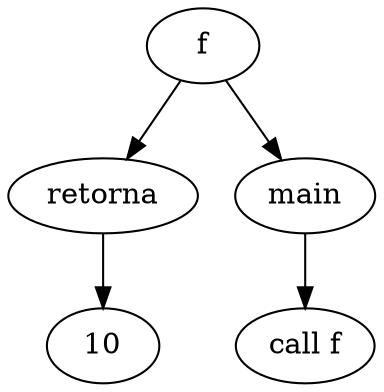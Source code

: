 digraph grafo {
  102460772619296 [ label="f" ];
  102460772619296 -> 102460772619968;
  102460772619968 [ label="retorna" ];
  102460772619968 -> 102460772619888;
  102460772619888 [ label="10" ];
  102460772619296 -> 102460772620048;
  102460772620048 [ label="main" ];
  102460772620048 -> 102460772620352;
  102460772620352 [ label="call f" ];
}
